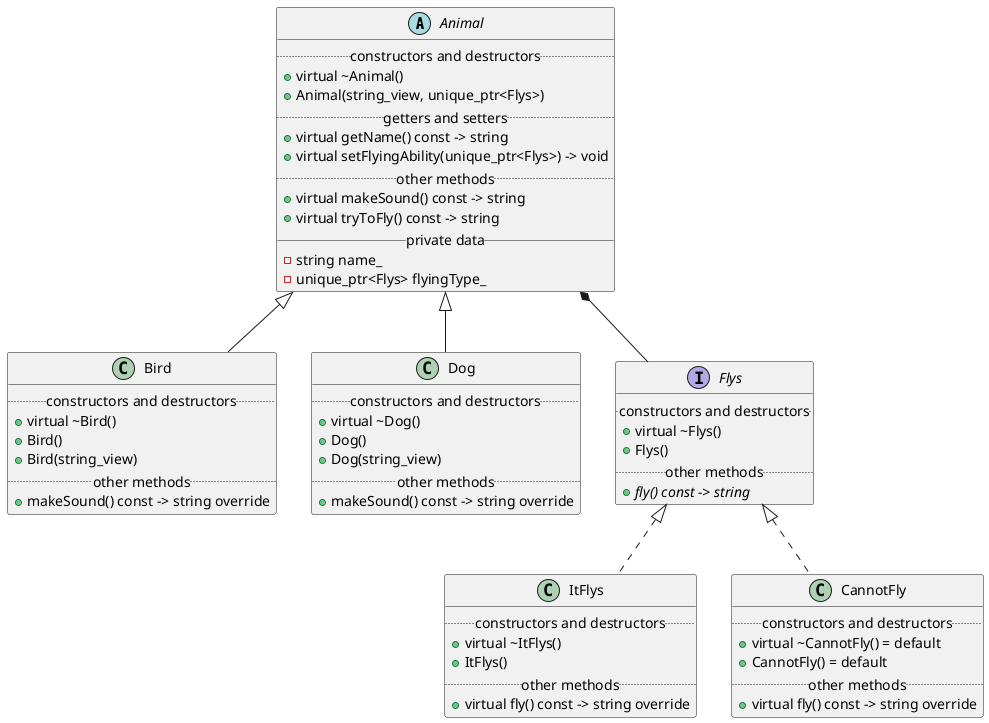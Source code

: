 @startuml

abstract class Animal
{
    .. constructors and destructors ..
    + virtual ~Animal()
    + Animal(string_view, unique_ptr<Flys>)
    .. getters and setters ..
    + virtual getName() const -> string
    + virtual setFlyingAbility(unique_ptr<Flys>) -> void
    .. other methods ..
    + virtual makeSound() const -> string
    + virtual tryToFly() const -> string
    __ private data __
    - string name_
    - unique_ptr<Flys> flyingType_
}

class Bird
{
    .. constructors and destructors ..
    + virtual ~Bird()
    + Bird()
    + Bird(string_view)
    .. other methods ..
    + makeSound() const -> string override
}

class Dog
{
    .. constructors and destructors ..
    + virtual ~Dog()
    + Dog()
    + Dog(string_view)
    .. other methods ..
    + makeSound() const -> string override
}

Animal <|-- Bird
Animal <|-- Dog

interface Flys
{
    .. constructors and destructors ..
    + virtual ~Flys()
    + Flys()
    .. other methods ..
    + {abstract} fly() const -> string
}

class ItFlys
{
    .. constructors and destructors ..
    + virtual ~ItFlys()
    + ItFlys()
    .. other methods ..
    + virtual fly() const -> string override
}
class CannotFly
{
    .. constructors and destructors ..
    + virtual ~CannotFly() = default
    + CannotFly() = default
    .. other methods ..
    + virtual fly() const -> string override
}

Animal *-- Flys
Flys <|.. ItFlys
Flys <|.. CannotFly

@enduml